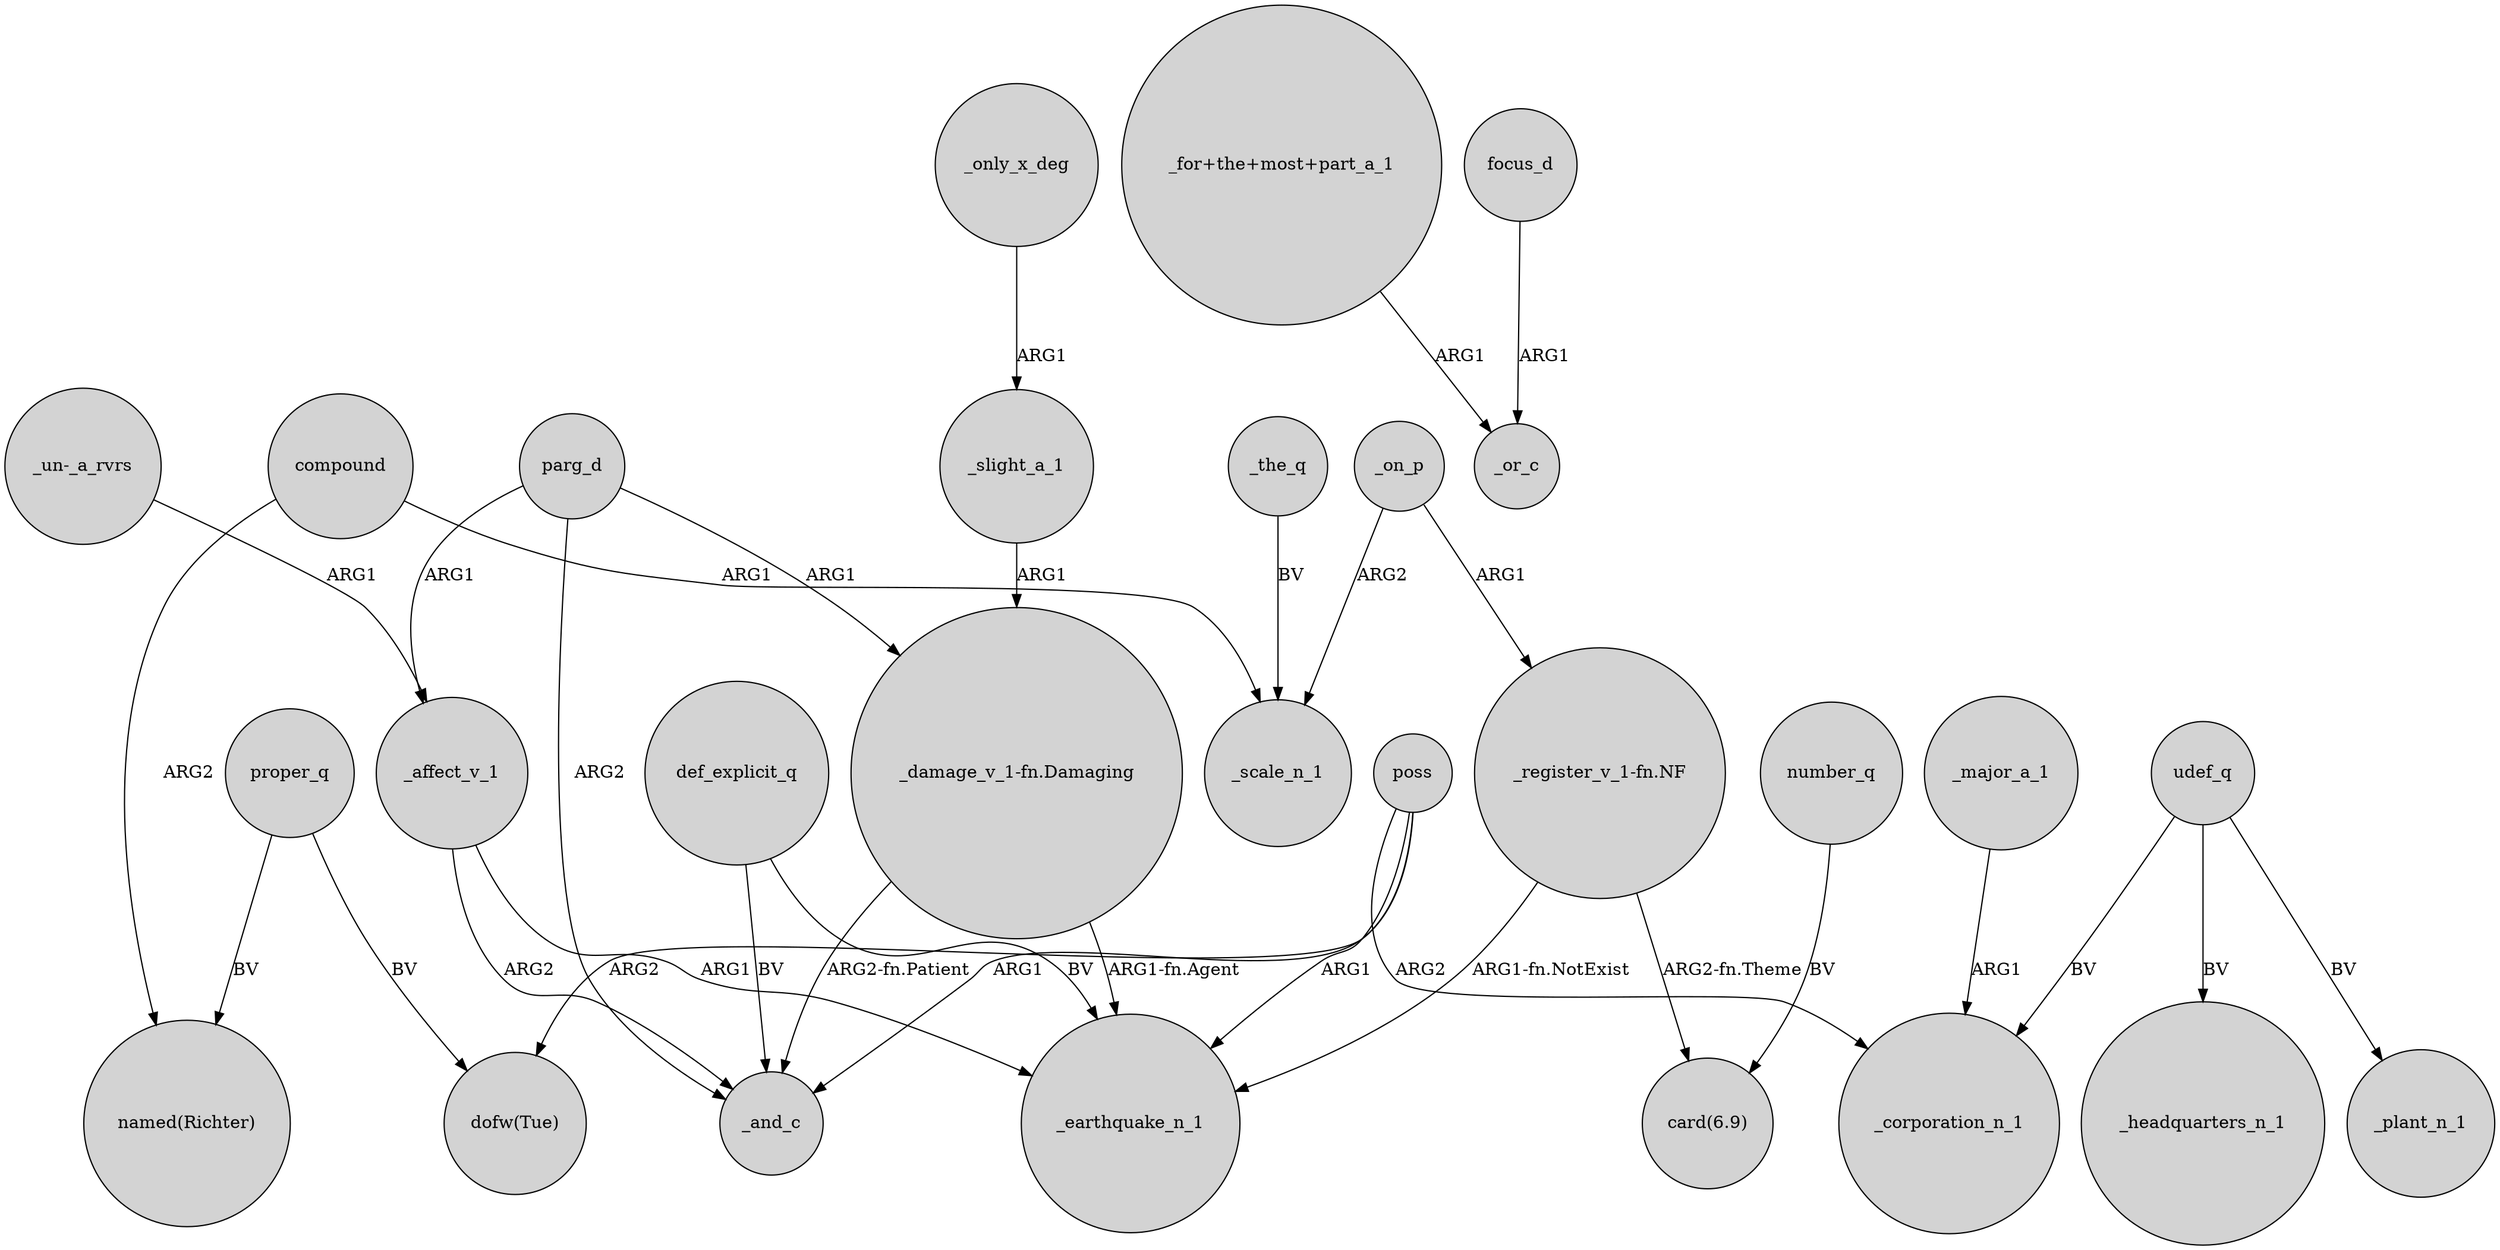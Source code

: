 digraph {
	node [shape=circle style=filled]
	compound -> "named(Richter)" [label=ARG2]
	def_explicit_q -> _earthquake_n_1 [label=BV]
	poss -> _and_c [label=ARG1]
	udef_q -> _headquarters_n_1 [label=BV]
	"_for+the+most+part_a_1" -> _or_c [label=ARG1]
	def_explicit_q -> _and_c [label=BV]
	poss -> _earthquake_n_1 [label=ARG1]
	poss -> _corporation_n_1 [label=ARG2]
	"_un-_a_rvrs" -> _affect_v_1 [label=ARG1]
	proper_q -> "dofw(Tue)" [label=BV]
	parg_d -> _and_c [label=ARG2]
	"_register_v_1-fn.NF" -> _earthquake_n_1 [label="ARG1-fn.NotExist"]
	parg_d -> "_damage_v_1-fn.Damaging" [label=ARG1]
	number_q -> "card(6.9)" [label=BV]
	compound -> _scale_n_1 [label=ARG1]
	udef_q -> _corporation_n_1 [label=BV]
	proper_q -> "named(Richter)" [label=BV]
	_the_q -> _scale_n_1 [label=BV]
	poss -> "dofw(Tue)" [label=ARG2]
	udef_q -> _plant_n_1 [label=BV]
	"_damage_v_1-fn.Damaging" -> _earthquake_n_1 [label="ARG1-fn.Agent"]
	_affect_v_1 -> _and_c [label=ARG2]
	_major_a_1 -> _corporation_n_1 [label=ARG1]
	_on_p -> "_register_v_1-fn.NF" [label=ARG1]
	_only_x_deg -> _slight_a_1 [label=ARG1]
	_on_p -> _scale_n_1 [label=ARG2]
	_affect_v_1 -> _earthquake_n_1 [label=ARG1]
	parg_d -> _affect_v_1 [label=ARG1]
	"_damage_v_1-fn.Damaging" -> _and_c [label="ARG2-fn.Patient"]
	"_register_v_1-fn.NF" -> "card(6.9)" [label="ARG2-fn.Theme"]
	_slight_a_1 -> "_damage_v_1-fn.Damaging" [label=ARG1]
	focus_d -> _or_c [label=ARG1]
}

